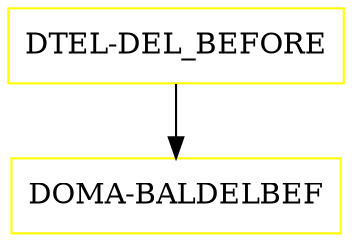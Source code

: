 digraph G {
  "DTEL-DEL_BEFORE" [shape=box,color=yellow];
  "DOMA-BALDELBEF" [shape=box,color=yellow,URL="./DOMA_BALDELBEF.html"];
  "DTEL-DEL_BEFORE" -> "DOMA-BALDELBEF";
}
